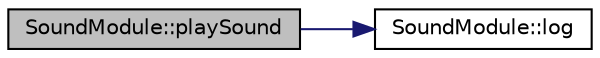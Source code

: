 digraph "SoundModule::playSound"
{
  edge [fontname="Helvetica",fontsize="10",labelfontname="Helvetica",labelfontsize="10"];
  node [fontname="Helvetica",fontsize="10",shape=record];
  rankdir="LR";
  Node1 [label="SoundModule::playSound",height=0.2,width=0.4,color="black", fillcolor="grey75", style="filled" fontcolor="black"];
  Node1 -> Node2 [color="midnightblue",fontsize="10",style="solid",fontname="Helvetica"];
  Node2 [label="SoundModule::log",height=0.2,width=0.4,color="black", fillcolor="white", style="filled",URL="$class_sound_module.html#a492f98862afdc51ff8422192bbb23d30"];
}

